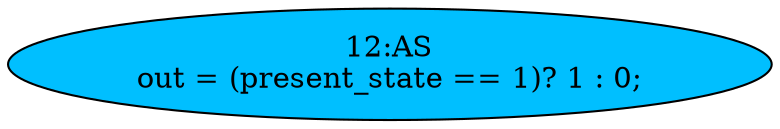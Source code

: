 strict digraph "" {
	node [label="\N"];
	"12:AS"	[ast="<pyverilog.vparser.ast.Assign object at 0x7f1a374b1d50>",
		def_var="['out']",
		fillcolor=deepskyblue,
		label="12:AS
out = (present_state == 1)? 1 : 0;",
		statements="[]",
		style=filled,
		typ=Assign,
		use_var="['present_state']"];
}
